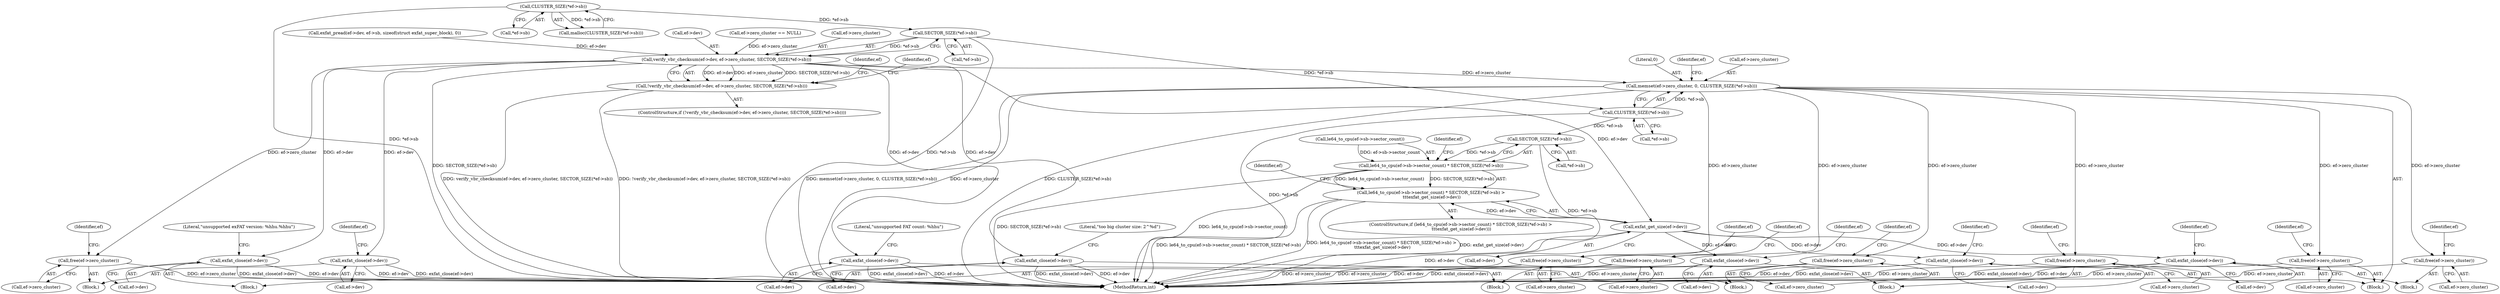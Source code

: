 digraph "1_exfat_2e86ae5f81da11f11673d0546efb525af02b7786@pointer" {
"1000301" [label="(Call,SECTOR_SIZE(*ef->sb))"];
"1000267" [label="(Call,CLUSTER_SIZE(*ef->sb))"];
"1000294" [label="(Call,verify_vbr_checksum(ef->dev, ef->zero_cluster, SECTOR_SIZE(*ef->sb)))"];
"1000293" [label="(Call,!verify_vbr_checksum(ef->dev, ef->zero_cluster, SECTOR_SIZE(*ef->sb)))"];
"1000307" [label="(Call,free(ef->zero_cluster))"];
"1000311" [label="(Call,exfat_close(ef->dev))"];
"1000322" [label="(Call,memset(ef->zero_cluster, 0, CLUSTER_SIZE(*ef->sb)))"];
"1000353" [label="(Call,free(ef->zero_cluster))"];
"1000393" [label="(Call,free(ef->zero_cluster))"];
"1000434" [label="(Call,free(ef->zero_cluster))"];
"1000499" [label="(Call,free(ef->zero_cluster))"];
"1000584" [label="(Call,free(ef->zero_cluster))"];
"1000671" [label="(Call,free(ef->zero_cluster))"];
"1000357" [label="(Call,exfat_close(ef->dev))"];
"1000397" [label="(Call,exfat_close(ef->dev))"];
"1000438" [label="(Call,exfat_close(ef->dev))"];
"1000480" [label="(Call,exfat_get_size(ef->dev))"];
"1000467" [label="(Call,le64_to_cpu(ef->sb->sector_count) * SECTOR_SIZE(*ef->sb) >\n \t\t\texfat_get_size(ef->dev))"];
"1000503" [label="(Call,exfat_close(ef->dev))"];
"1000588" [label="(Call,exfat_close(ef->dev))"];
"1000675" [label="(Call,exfat_close(ef->dev))"];
"1000327" [label="(Call,CLUSTER_SIZE(*ef->sb))"];
"1000475" [label="(Call,SECTOR_SIZE(*ef->sb))"];
"1000468" [label="(Call,le64_to_cpu(ef->sb->sector_count) * SECTOR_SIZE(*ef->sb))"];
"1000468" [label="(Call,le64_to_cpu(ef->sb->sector_count) * SECTOR_SIZE(*ef->sb))"];
"1000469" [label="(Call,le64_to_cpu(ef->sb->sector_count))"];
"1000212" [label="(Call,exfat_pread(ef->dev, ef->sb, sizeof(struct exfat_super_block), 0))"];
"1000357" [label="(Call,exfat_close(ef->dev))"];
"1000352" [label="(Block,)"];
"1000481" [label="(Call,ef->dev)"];
"1000313" [label="(Identifier,ef)"];
"1000584" [label="(Call,free(ef->zero_cluster))"];
"1000294" [label="(Call,verify_vbr_checksum(ef->dev, ef->zero_cluster, SECTOR_SIZE(*ef->sb)))"];
"1000686" [label="(MethodReturn,int)"];
"1000671" [label="(Call,free(ef->zero_cluster))"];
"1000590" [label="(Identifier,ef)"];
"1000487" [label="(Identifier,ef)"];
"1000594" [label="(Identifier,ef)"];
"1000402" [label="(Literal,\"unsupported FAT count: %hhu\")"];
"1000500" [label="(Call,ef->zero_cluster)"];
"1000589" [label="(Call,ef->dev)"];
"1000292" [label="(ControlStructure,if (!verify_vbr_checksum(ef->dev, ef->zero_cluster, SECTOR_SIZE(*ef->sb))))"];
"1000322" [label="(Call,memset(ef->zero_cluster, 0, CLUSTER_SIZE(*ef->sb)))"];
"1000327" [label="(Call,CLUSTER_SIZE(*ef->sb))"];
"1000676" [label="(Call,ef->dev)"];
"1000399" [label="(Identifier,ef)"];
"1000476" [label="(Call,*ef->sb)"];
"1000295" [label="(Call,ef->dev)"];
"1000433" [label="(Block,)"];
"1000326" [label="(Literal,0)"];
"1000324" [label="(Identifier,ef)"];
"1000588" [label="(Call,exfat_close(ef->dev))"];
"1000466" [label="(ControlStructure,if (le64_to_cpu(ef->sb->sector_count) * SECTOR_SIZE(*ef->sb) >\n \t\t\texfat_get_size(ef->dev)))"];
"1000498" [label="(Block,)"];
"1000499" [label="(Call,free(ef->zero_cluster))"];
"1000585" [label="(Call,ef->zero_cluster)"];
"1000312" [label="(Call,ef->dev)"];
"1000467" [label="(Call,le64_to_cpu(ef->sb->sector_count) * SECTOR_SIZE(*ef->sb) >\n \t\t\texfat_get_size(ef->dev))"];
"1000475" [label="(Call,SECTOR_SIZE(*ef->sb))"];
"1000677" [label="(Identifier,ef)"];
"1000302" [label="(Call,*ef->sb)"];
"1000675" [label="(Call,exfat_close(ef->dev))"];
"1000273" [label="(Call,ef->zero_cluster == NULL)"];
"1000393" [label="(Call,free(ef->zero_cluster))"];
"1000503" [label="(Call,exfat_close(ef->dev))"];
"1000362" [label="(Literal,\"unsupported exFAT version: %hhu.%hhu\")"];
"1000438" [label="(Call,exfat_close(ef->dev))"];
"1000268" [label="(Call,*ef->sb)"];
"1000394" [label="(Call,ef->zero_cluster)"];
"1000309" [label="(Identifier,ef)"];
"1000307" [label="(Call,free(ef->zero_cluster))"];
"1000509" [label="(Identifier,ef)"];
"1000328" [label="(Call,*ef->sb)"];
"1000398" [label="(Call,ef->dev)"];
"1000338" [label="(Identifier,ef)"];
"1000505" [label="(Identifier,ef)"];
"1000109" [label="(Block,)"];
"1000439" [label="(Call,ef->dev)"];
"1000440" [label="(Identifier,ef)"];
"1000434" [label="(Call,free(ef->zero_cluster))"];
"1000443" [label="(Literal,\"too big cluster size: 2^%d\")"];
"1000681" [label="(Identifier,ef)"];
"1000311" [label="(Call,exfat_close(ef->dev))"];
"1000482" [label="(Identifier,ef)"];
"1000672" [label="(Call,ef->zero_cluster)"];
"1000308" [label="(Call,ef->zero_cluster)"];
"1000298" [label="(Call,ef->zero_cluster)"];
"1000435" [label="(Call,ef->zero_cluster)"];
"1000504" [label="(Call,ef->dev)"];
"1000358" [label="(Call,ef->dev)"];
"1000317" [label="(Identifier,ef)"];
"1000323" [label="(Call,ef->zero_cluster)"];
"1000397" [label="(Call,exfat_close(ef->dev))"];
"1000354" [label="(Call,ef->zero_cluster)"];
"1000293" [label="(Call,!verify_vbr_checksum(ef->dev, ef->zero_cluster, SECTOR_SIZE(*ef->sb)))"];
"1000579" [label="(Block,)"];
"1000480" [label="(Call,exfat_get_size(ef->dev))"];
"1000353" [label="(Call,free(ef->zero_cluster))"];
"1000267" [label="(Call,CLUSTER_SIZE(*ef->sb))"];
"1000392" [label="(Block,)"];
"1000359" [label="(Identifier,ef)"];
"1000301" [label="(Call,SECTOR_SIZE(*ef->sb))"];
"1000306" [label="(Block,)"];
"1000266" [label="(Call,malloc(CLUSTER_SIZE(*ef->sb)))"];
"1000301" -> "1000294"  [label="AST: "];
"1000301" -> "1000302"  [label="CFG: "];
"1000302" -> "1000301"  [label="AST: "];
"1000294" -> "1000301"  [label="CFG: "];
"1000301" -> "1000686"  [label="DDG: *ef->sb"];
"1000301" -> "1000294"  [label="DDG: *ef->sb"];
"1000267" -> "1000301"  [label="DDG: *ef->sb"];
"1000301" -> "1000327"  [label="DDG: *ef->sb"];
"1000267" -> "1000266"  [label="AST: "];
"1000267" -> "1000268"  [label="CFG: "];
"1000268" -> "1000267"  [label="AST: "];
"1000266" -> "1000267"  [label="CFG: "];
"1000267" -> "1000686"  [label="DDG: *ef->sb"];
"1000267" -> "1000266"  [label="DDG: *ef->sb"];
"1000294" -> "1000293"  [label="AST: "];
"1000295" -> "1000294"  [label="AST: "];
"1000298" -> "1000294"  [label="AST: "];
"1000293" -> "1000294"  [label="CFG: "];
"1000294" -> "1000686"  [label="DDG: SECTOR_SIZE(*ef->sb)"];
"1000294" -> "1000293"  [label="DDG: ef->dev"];
"1000294" -> "1000293"  [label="DDG: ef->zero_cluster"];
"1000294" -> "1000293"  [label="DDG: SECTOR_SIZE(*ef->sb)"];
"1000212" -> "1000294"  [label="DDG: ef->dev"];
"1000273" -> "1000294"  [label="DDG: ef->zero_cluster"];
"1000294" -> "1000307"  [label="DDG: ef->zero_cluster"];
"1000294" -> "1000311"  [label="DDG: ef->dev"];
"1000294" -> "1000322"  [label="DDG: ef->zero_cluster"];
"1000294" -> "1000357"  [label="DDG: ef->dev"];
"1000294" -> "1000397"  [label="DDG: ef->dev"];
"1000294" -> "1000438"  [label="DDG: ef->dev"];
"1000294" -> "1000480"  [label="DDG: ef->dev"];
"1000293" -> "1000292"  [label="AST: "];
"1000309" -> "1000293"  [label="CFG: "];
"1000324" -> "1000293"  [label="CFG: "];
"1000293" -> "1000686"  [label="DDG: verify_vbr_checksum(ef->dev, ef->zero_cluster, SECTOR_SIZE(*ef->sb))"];
"1000293" -> "1000686"  [label="DDG: !verify_vbr_checksum(ef->dev, ef->zero_cluster, SECTOR_SIZE(*ef->sb))"];
"1000307" -> "1000306"  [label="AST: "];
"1000307" -> "1000308"  [label="CFG: "];
"1000308" -> "1000307"  [label="AST: "];
"1000313" -> "1000307"  [label="CFG: "];
"1000307" -> "1000686"  [label="DDG: ef->zero_cluster"];
"1000311" -> "1000306"  [label="AST: "];
"1000311" -> "1000312"  [label="CFG: "];
"1000312" -> "1000311"  [label="AST: "];
"1000317" -> "1000311"  [label="CFG: "];
"1000311" -> "1000686"  [label="DDG: ef->dev"];
"1000311" -> "1000686"  [label="DDG: exfat_close(ef->dev)"];
"1000322" -> "1000109"  [label="AST: "];
"1000322" -> "1000327"  [label="CFG: "];
"1000323" -> "1000322"  [label="AST: "];
"1000326" -> "1000322"  [label="AST: "];
"1000327" -> "1000322"  [label="AST: "];
"1000338" -> "1000322"  [label="CFG: "];
"1000322" -> "1000686"  [label="DDG: memset(ef->zero_cluster, 0, CLUSTER_SIZE(*ef->sb))"];
"1000322" -> "1000686"  [label="DDG: ef->zero_cluster"];
"1000322" -> "1000686"  [label="DDG: CLUSTER_SIZE(*ef->sb)"];
"1000327" -> "1000322"  [label="DDG: *ef->sb"];
"1000322" -> "1000353"  [label="DDG: ef->zero_cluster"];
"1000322" -> "1000393"  [label="DDG: ef->zero_cluster"];
"1000322" -> "1000434"  [label="DDG: ef->zero_cluster"];
"1000322" -> "1000499"  [label="DDG: ef->zero_cluster"];
"1000322" -> "1000584"  [label="DDG: ef->zero_cluster"];
"1000322" -> "1000671"  [label="DDG: ef->zero_cluster"];
"1000353" -> "1000352"  [label="AST: "];
"1000353" -> "1000354"  [label="CFG: "];
"1000354" -> "1000353"  [label="AST: "];
"1000359" -> "1000353"  [label="CFG: "];
"1000353" -> "1000686"  [label="DDG: ef->zero_cluster"];
"1000393" -> "1000392"  [label="AST: "];
"1000393" -> "1000394"  [label="CFG: "];
"1000394" -> "1000393"  [label="AST: "];
"1000399" -> "1000393"  [label="CFG: "];
"1000393" -> "1000686"  [label="DDG: ef->zero_cluster"];
"1000434" -> "1000433"  [label="AST: "];
"1000434" -> "1000435"  [label="CFG: "];
"1000435" -> "1000434"  [label="AST: "];
"1000440" -> "1000434"  [label="CFG: "];
"1000434" -> "1000686"  [label="DDG: ef->zero_cluster"];
"1000499" -> "1000498"  [label="AST: "];
"1000499" -> "1000500"  [label="CFG: "];
"1000500" -> "1000499"  [label="AST: "];
"1000505" -> "1000499"  [label="CFG: "];
"1000499" -> "1000686"  [label="DDG: ef->zero_cluster"];
"1000584" -> "1000579"  [label="AST: "];
"1000584" -> "1000585"  [label="CFG: "];
"1000585" -> "1000584"  [label="AST: "];
"1000590" -> "1000584"  [label="CFG: "];
"1000584" -> "1000686"  [label="DDG: ef->zero_cluster"];
"1000671" -> "1000109"  [label="AST: "];
"1000671" -> "1000672"  [label="CFG: "];
"1000672" -> "1000671"  [label="AST: "];
"1000677" -> "1000671"  [label="CFG: "];
"1000671" -> "1000686"  [label="DDG: ef->zero_cluster"];
"1000357" -> "1000352"  [label="AST: "];
"1000357" -> "1000358"  [label="CFG: "];
"1000358" -> "1000357"  [label="AST: "];
"1000362" -> "1000357"  [label="CFG: "];
"1000357" -> "1000686"  [label="DDG: exfat_close(ef->dev)"];
"1000357" -> "1000686"  [label="DDG: ef->dev"];
"1000397" -> "1000392"  [label="AST: "];
"1000397" -> "1000398"  [label="CFG: "];
"1000398" -> "1000397"  [label="AST: "];
"1000402" -> "1000397"  [label="CFG: "];
"1000397" -> "1000686"  [label="DDG: exfat_close(ef->dev)"];
"1000397" -> "1000686"  [label="DDG: ef->dev"];
"1000438" -> "1000433"  [label="AST: "];
"1000438" -> "1000439"  [label="CFG: "];
"1000439" -> "1000438"  [label="AST: "];
"1000443" -> "1000438"  [label="CFG: "];
"1000438" -> "1000686"  [label="DDG: exfat_close(ef->dev)"];
"1000438" -> "1000686"  [label="DDG: ef->dev"];
"1000480" -> "1000467"  [label="AST: "];
"1000480" -> "1000481"  [label="CFG: "];
"1000481" -> "1000480"  [label="AST: "];
"1000467" -> "1000480"  [label="CFG: "];
"1000480" -> "1000686"  [label="DDG: ef->dev"];
"1000480" -> "1000467"  [label="DDG: ef->dev"];
"1000480" -> "1000503"  [label="DDG: ef->dev"];
"1000480" -> "1000588"  [label="DDG: ef->dev"];
"1000480" -> "1000675"  [label="DDG: ef->dev"];
"1000467" -> "1000466"  [label="AST: "];
"1000468" -> "1000467"  [label="AST: "];
"1000487" -> "1000467"  [label="CFG: "];
"1000467" -> "1000686"  [label="DDG: le64_to_cpu(ef->sb->sector_count) * SECTOR_SIZE(*ef->sb)"];
"1000467" -> "1000686"  [label="DDG: le64_to_cpu(ef->sb->sector_count) * SECTOR_SIZE(*ef->sb) >\n \t\t\texfat_get_size(ef->dev)"];
"1000467" -> "1000686"  [label="DDG: exfat_get_size(ef->dev)"];
"1000468" -> "1000467"  [label="DDG: le64_to_cpu(ef->sb->sector_count)"];
"1000468" -> "1000467"  [label="DDG: SECTOR_SIZE(*ef->sb)"];
"1000503" -> "1000498"  [label="AST: "];
"1000503" -> "1000504"  [label="CFG: "];
"1000504" -> "1000503"  [label="AST: "];
"1000509" -> "1000503"  [label="CFG: "];
"1000503" -> "1000686"  [label="DDG: exfat_close(ef->dev)"];
"1000503" -> "1000686"  [label="DDG: ef->dev"];
"1000588" -> "1000579"  [label="AST: "];
"1000588" -> "1000589"  [label="CFG: "];
"1000589" -> "1000588"  [label="AST: "];
"1000594" -> "1000588"  [label="CFG: "];
"1000588" -> "1000686"  [label="DDG: ef->dev"];
"1000588" -> "1000686"  [label="DDG: exfat_close(ef->dev)"];
"1000675" -> "1000109"  [label="AST: "];
"1000675" -> "1000676"  [label="CFG: "];
"1000676" -> "1000675"  [label="AST: "];
"1000681" -> "1000675"  [label="CFG: "];
"1000675" -> "1000686"  [label="DDG: ef->dev"];
"1000675" -> "1000686"  [label="DDG: exfat_close(ef->dev)"];
"1000327" -> "1000328"  [label="CFG: "];
"1000328" -> "1000327"  [label="AST: "];
"1000327" -> "1000686"  [label="DDG: *ef->sb"];
"1000327" -> "1000475"  [label="DDG: *ef->sb"];
"1000475" -> "1000468"  [label="AST: "];
"1000475" -> "1000476"  [label="CFG: "];
"1000476" -> "1000475"  [label="AST: "];
"1000468" -> "1000475"  [label="CFG: "];
"1000475" -> "1000686"  [label="DDG: *ef->sb"];
"1000475" -> "1000468"  [label="DDG: *ef->sb"];
"1000469" -> "1000468"  [label="AST: "];
"1000482" -> "1000468"  [label="CFG: "];
"1000468" -> "1000686"  [label="DDG: le64_to_cpu(ef->sb->sector_count)"];
"1000468" -> "1000686"  [label="DDG: SECTOR_SIZE(*ef->sb)"];
"1000469" -> "1000468"  [label="DDG: ef->sb->sector_count"];
}
